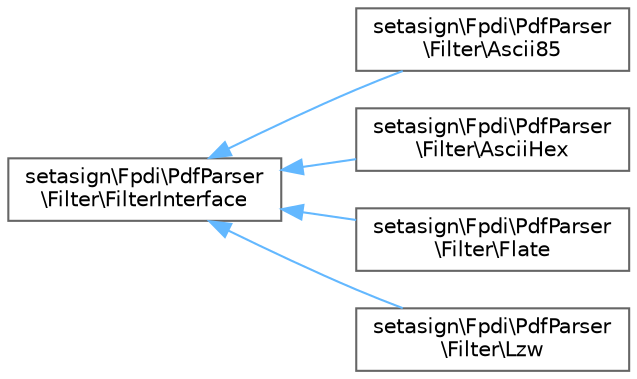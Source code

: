 digraph "Graphical Class Hierarchy"
{
 // LATEX_PDF_SIZE
  bgcolor="transparent";
  edge [fontname=Helvetica,fontsize=10,labelfontname=Helvetica,labelfontsize=10];
  node [fontname=Helvetica,fontsize=10,shape=box,height=0.2,width=0.4];
  rankdir="LR";
  Node0 [id="Node000000",label="setasign\\Fpdi\\PdfParser\l\\Filter\\FilterInterface",height=0.2,width=0.4,color="grey40", fillcolor="white", style="filled",URL="$interfacesetasign_1_1Fpdi_1_1PdfParser_1_1Filter_1_1FilterInterface.html",tooltip=" "];
  Node0 -> Node1 [id="edge208_Node000000_Node000001",dir="back",color="steelblue1",style="solid",tooltip=" "];
  Node1 [id="Node000001",label="setasign\\Fpdi\\PdfParser\l\\Filter\\Ascii85",height=0.2,width=0.4,color="grey40", fillcolor="white", style="filled",URL="$classsetasign_1_1Fpdi_1_1PdfParser_1_1Filter_1_1Ascii85.html",tooltip=" "];
  Node0 -> Node2 [id="edge209_Node000000_Node000002",dir="back",color="steelblue1",style="solid",tooltip=" "];
  Node2 [id="Node000002",label="setasign\\Fpdi\\PdfParser\l\\Filter\\AsciiHex",height=0.2,width=0.4,color="grey40", fillcolor="white", style="filled",URL="$classsetasign_1_1Fpdi_1_1PdfParser_1_1Filter_1_1AsciiHex.html",tooltip=" "];
  Node0 -> Node3 [id="edge210_Node000000_Node000003",dir="back",color="steelblue1",style="solid",tooltip=" "];
  Node3 [id="Node000003",label="setasign\\Fpdi\\PdfParser\l\\Filter\\Flate",height=0.2,width=0.4,color="grey40", fillcolor="white", style="filled",URL="$classsetasign_1_1Fpdi_1_1PdfParser_1_1Filter_1_1Flate.html",tooltip=" "];
  Node0 -> Node4 [id="edge211_Node000000_Node000004",dir="back",color="steelblue1",style="solid",tooltip=" "];
  Node4 [id="Node000004",label="setasign\\Fpdi\\PdfParser\l\\Filter\\Lzw",height=0.2,width=0.4,color="grey40", fillcolor="white", style="filled",URL="$classsetasign_1_1Fpdi_1_1PdfParser_1_1Filter_1_1Lzw.html",tooltip=" "];
}
